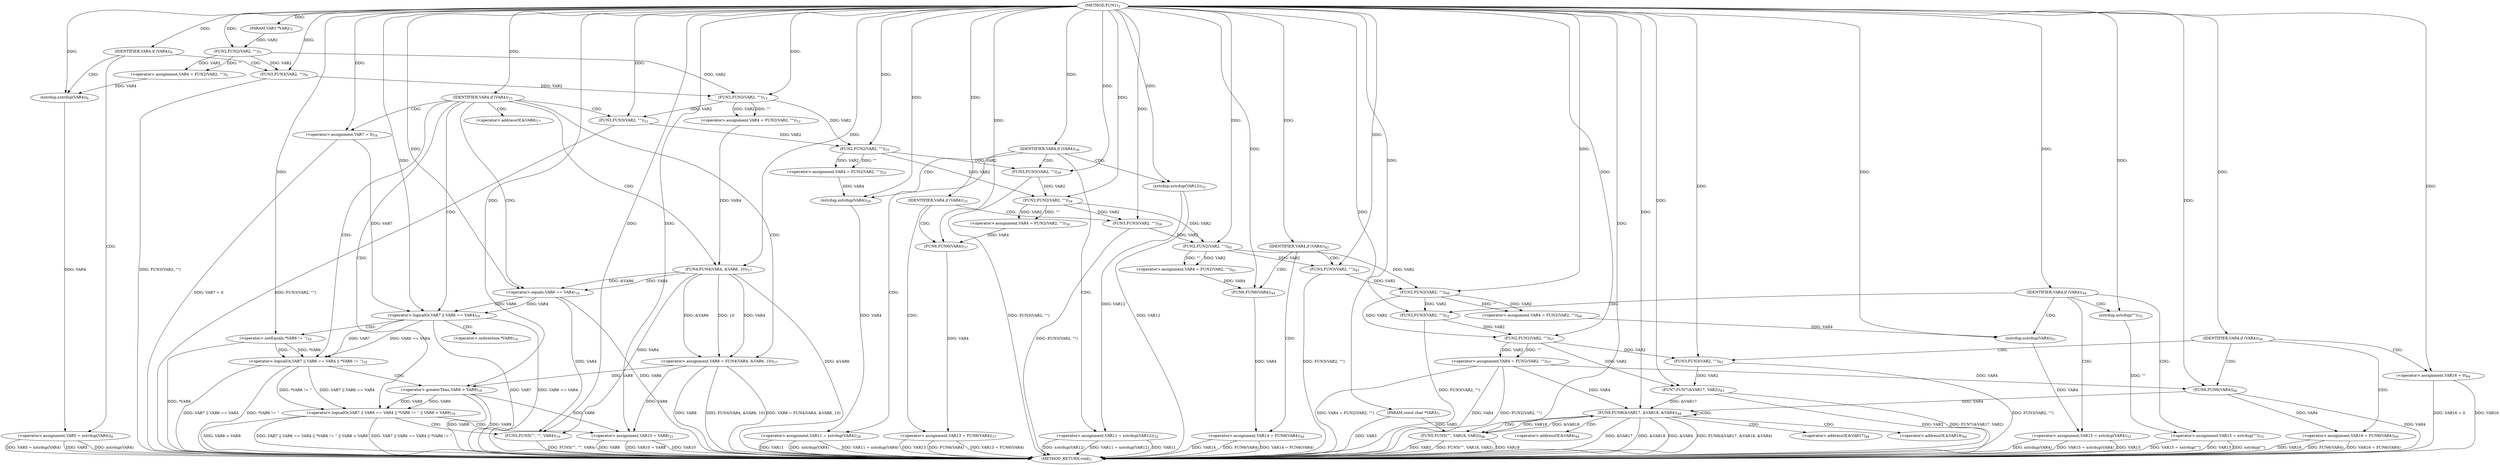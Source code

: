 digraph "FUN1" {  
"8" [label = <(METHOD,FUN1)<SUB>1</SUB>> ]
"187" [label = <(METHOD_RETURN,void)<SUB>1</SUB>> ]
"9" [label = <(PARAM,VAR1 *VAR2)<SUB>1</SUB>> ]
"10" [label = <(PARAM,const char *VAR3)<SUB>1</SUB>> ]
"13" [label = <(&lt;operator&gt;.assignment,VAR4 = FUN2(VAR2, &quot;&quot;))<SUB>5</SUB>> ]
"28" [label = <(&lt;operator&gt;.assignment,VAR4 = FUN2(VAR2, &quot;&quot;))<SUB>12</SUB>> ]
"76" [label = <(&lt;operator&gt;.assignment,VAR4 = FUN2(VAR2, &quot;&quot;))<SUB>25</SUB>> ]
"97" [label = <(&lt;operator&gt;.assignment,VAR4 = FUN2(VAR2, &quot;&quot;))<SUB>34</SUB>> ]
"112" [label = <(&lt;operator&gt;.assignment,VAR4 = FUN2(VAR2, &quot;&quot;))<SUB>41</SUB>> ]
"127" [label = <(&lt;operator&gt;.assignment,VAR4 = FUN2(VAR2, &quot;&quot;))<SUB>48</SUB>> ]
"148" [label = <(&lt;operator&gt;.assignment,VAR4 = FUN2(VAR2, &quot;&quot;))<SUB>57</SUB>> ]
"170" [label = <(FUN7,FUN7(&amp;VAR17, VAR2))<SUB>83</SUB>> ]
"19" [label = <(IDENTIFIER,VAR4,if (VAR4))<SUB>6</SUB>> ]
"34" [label = <(IDENTIFIER,VAR4,if (VAR4))<SUB>13</SUB>> ]
"82" [label = <(IDENTIFIER,VAR4,if (VAR4))<SUB>26</SUB>> ]
"103" [label = <(IDENTIFIER,VAR4,if (VAR4))<SUB>35</SUB>> ]
"118" [label = <(IDENTIFIER,VAR4,if (VAR4))<SUB>42</SUB>> ]
"133" [label = <(IDENTIFIER,VAR4,if (VAR4))<SUB>49</SUB>> ]
"154" [label = <(IDENTIFIER,VAR4,if (VAR4))<SUB>58</SUB>> ]
"175" [label = <(FUN8,FUN8(&amp;VAR17, &amp;VAR18, &amp;VAR4))<SUB>84</SUB>> ]
"15" [label = <(FUN2,FUN2(VAR2, &quot;&quot;))<SUB>5</SUB>> ]
"21" [label = <(&lt;operator&gt;.assignment,VAR5 = xstrdup(VAR4))<SUB>8</SUB>> ]
"25" [label = <(FUN3,FUN3(VAR2, &quot;&quot;))<SUB>9</SUB>> ]
"30" [label = <(FUN2,FUN2(VAR2, &quot;&quot;))<SUB>12</SUB>> ]
"37" [label = <(&lt;operator&gt;.assignment,VAR7 = 0)<SUB>16</SUB>> ]
"41" [label = <(&lt;operator&gt;.assignment,VAR8 = FUN4(VAR4, &amp;VAR6, 10))<SUB>17</SUB>> ]
"73" [label = <(FUN3,FUN3(VAR2, &quot;&quot;))<SUB>22</SUB>> ]
"78" [label = <(FUN2,FUN2(VAR2, &quot;&quot;))<SUB>25</SUB>> ]
"84" [label = <(&lt;operator&gt;.assignment,VAR11 = xstrdup(VAR4))<SUB>28</SUB>> ]
"88" [label = <(FUN3,FUN3(VAR2, &quot;&quot;))<SUB>29</SUB>> ]
"99" [label = <(FUN2,FUN2(VAR2, &quot;&quot;))<SUB>34</SUB>> ]
"105" [label = <(&lt;operator&gt;.assignment,VAR13 = FUN6(VAR4))<SUB>37</SUB>> ]
"109" [label = <(FUN3,FUN3(VAR2, &quot;&quot;))<SUB>38</SUB>> ]
"114" [label = <(FUN2,FUN2(VAR2, &quot;&quot;))<SUB>41</SUB>> ]
"120" [label = <(&lt;operator&gt;.assignment,VAR14 = FUN6(VAR4))<SUB>44</SUB>> ]
"124" [label = <(FUN3,FUN3(VAR2, &quot;&quot;))<SUB>45</SUB>> ]
"129" [label = <(FUN2,FUN2(VAR2, &quot;&quot;))<SUB>48</SUB>> ]
"135" [label = <(&lt;operator&gt;.assignment,VAR15 = xstrdup(VAR4))<SUB>51</SUB>> ]
"139" [label = <(FUN3,FUN3(VAR2, &quot;&quot;))<SUB>52</SUB>> ]
"150" [label = <(FUN2,FUN2(VAR2, &quot;&quot;))<SUB>57</SUB>> ]
"156" [label = <(&lt;operator&gt;.assignment,VAR16 = FUN6(VAR4))<SUB>60</SUB>> ]
"160" [label = <(FUN3,FUN3(VAR2, &quot;&quot;))<SUB>61</SUB>> ]
"183" [label = <(FUN5,FUN5(&quot;&quot;, VAR18, VAR3))<SUB>86</SUB>> ]
"49" [label = <(&lt;operator&gt;.logicalOr,VAR7 || VAR6 == VAR4 || *VAR6 != '' || VAR8 &gt; VAR9)<SUB>18</SUB>> ]
"93" [label = <(&lt;operator&gt;.assignment,VAR11 = xstrdup(VAR12))<SUB>32</SUB>> ]
"144" [label = <(&lt;operator&gt;.assignment,VAR15 = xstrdup(&quot;&quot;))<SUB>55</SUB>> ]
"165" [label = <(&lt;operator&gt;.assignment,VAR16 = 0)<SUB>64</SUB>> ]
"23" [label = <(xstrdup,xstrdup(VAR4))<SUB>8</SUB>> ]
"43" [label = <(FUN4,FUN4(VAR4, &amp;VAR6, 10))<SUB>17</SUB>> ]
"64" [label = <(FUN5,FUN5(&quot;&quot;, &quot;&quot;, VAR4))<SUB>19</SUB>> ]
"86" [label = <(xstrdup,xstrdup(VAR4))<SUB>28</SUB>> ]
"107" [label = <(FUN6,FUN6(VAR4))<SUB>37</SUB>> ]
"122" [label = <(FUN6,FUN6(VAR4))<SUB>44</SUB>> ]
"137" [label = <(xstrdup,xstrdup(VAR4))<SUB>51</SUB>> ]
"158" [label = <(FUN6,FUN6(VAR4))<SUB>60</SUB>> ]
"50" [label = <(&lt;operator&gt;.logicalOr,VAR7 || VAR6 == VAR4 || *VAR6 != '')<SUB>18</SUB>> ]
"60" [label = <(&lt;operator&gt;.greaterThan,VAR8 &gt; VAR9)<SUB>18</SUB>> ]
"70" [label = <(&lt;operator&gt;.assignment,VAR10 = VAR8)<SUB>21</SUB>> ]
"95" [label = <(xstrdup,xstrdup(VAR12))<SUB>32</SUB>> ]
"146" [label = <(xstrdup,xstrdup(&quot;&quot;))<SUB>55</SUB>> ]
"51" [label = <(&lt;operator&gt;.logicalOr,VAR7 || VAR6 == VAR4)<SUB>18</SUB>> ]
"56" [label = <(&lt;operator&gt;.notEquals,*VAR6 != '')<SUB>18</SUB>> ]
"53" [label = <(&lt;operator&gt;.equals,VAR6 == VAR4)<SUB>18</SUB>> ]
"176" [label = <(&lt;operator&gt;.addressOf,&amp;VAR17)<SUB>84</SUB>> ]
"178" [label = <(&lt;operator&gt;.addressOf,&amp;VAR18)<SUB>84</SUB>> ]
"180" [label = <(&lt;operator&gt;.addressOf,&amp;VAR4)<SUB>84</SUB>> ]
"45" [label = <(&lt;operator&gt;.addressOf,&amp;VAR6)<SUB>17</SUB>> ]
"57" [label = <(&lt;operator&gt;.indirection,*VAR6)<SUB>18</SUB>> ]
  "10" -> "187"  [ label = "DDG: VAR3"] 
  "21" -> "187"  [ label = "DDG: xstrdup(VAR4)"] 
  "21" -> "187"  [ label = "DDG: VAR5 = xstrdup(VAR4)"] 
  "25" -> "187"  [ label = "DDG: FUN3(VAR2, &quot;&quot;)"] 
  "37" -> "187"  [ label = "DDG: VAR7 = 0"] 
  "41" -> "187"  [ label = "DDG: VAR8"] 
  "43" -> "187"  [ label = "DDG: &amp;VAR6"] 
  "41" -> "187"  [ label = "DDG: FUN4(VAR4, &amp;VAR6, 10)"] 
  "41" -> "187"  [ label = "DDG: VAR8 = FUN4(VAR4, &amp;VAR6, 10)"] 
  "51" -> "187"  [ label = "DDG: VAR7"] 
  "53" -> "187"  [ label = "DDG: VAR6"] 
  "51" -> "187"  [ label = "DDG: VAR6 == VAR4"] 
  "50" -> "187"  [ label = "DDG: VAR7 || VAR6 == VAR4"] 
  "56" -> "187"  [ label = "DDG: *VAR6"] 
  "50" -> "187"  [ label = "DDG: *VAR6 != ''"] 
  "49" -> "187"  [ label = "DDG: VAR7 || VAR6 == VAR4 || *VAR6 != ''"] 
  "60" -> "187"  [ label = "DDG: VAR8"] 
  "49" -> "187"  [ label = "DDG: VAR8 &gt; VAR9"] 
  "49" -> "187"  [ label = "DDG: VAR7 || VAR6 == VAR4 || *VAR6 != '' || VAR8 &gt; VAR9"] 
  "70" -> "187"  [ label = "DDG: VAR8"] 
  "70" -> "187"  [ label = "DDG: VAR10 = VAR8"] 
  "64" -> "187"  [ label = "DDG: FUN5(&quot;&quot;, &quot;&quot;, VAR4)"] 
  "73" -> "187"  [ label = "DDG: FUN3(VAR2, &quot;&quot;)"] 
  "93" -> "187"  [ label = "DDG: VAR11"] 
  "93" -> "187"  [ label = "DDG: xstrdup(VAR12)"] 
  "93" -> "187"  [ label = "DDG: VAR11 = xstrdup(VAR12)"] 
  "84" -> "187"  [ label = "DDG: VAR11"] 
  "84" -> "187"  [ label = "DDG: xstrdup(VAR4)"] 
  "84" -> "187"  [ label = "DDG: VAR11 = xstrdup(VAR4)"] 
  "88" -> "187"  [ label = "DDG: FUN3(VAR2, &quot;&quot;)"] 
  "105" -> "187"  [ label = "DDG: FUN6(VAR4)"] 
  "105" -> "187"  [ label = "DDG: VAR13 = FUN6(VAR4)"] 
  "109" -> "187"  [ label = "DDG: FUN3(VAR2, &quot;&quot;)"] 
  "120" -> "187"  [ label = "DDG: FUN6(VAR4)"] 
  "120" -> "187"  [ label = "DDG: VAR14 = FUN6(VAR4)"] 
  "124" -> "187"  [ label = "DDG: FUN3(VAR2, &quot;&quot;)"] 
  "144" -> "187"  [ label = "DDG: VAR15"] 
  "144" -> "187"  [ label = "DDG: xstrdup(&quot;&quot;)"] 
  "144" -> "187"  [ label = "DDG: VAR15 = xstrdup(&quot;&quot;)"] 
  "135" -> "187"  [ label = "DDG: VAR15"] 
  "135" -> "187"  [ label = "DDG: xstrdup(VAR4)"] 
  "135" -> "187"  [ label = "DDG: VAR15 = xstrdup(VAR4)"] 
  "139" -> "187"  [ label = "DDG: FUN3(VAR2, &quot;&quot;)"] 
  "148" -> "187"  [ label = "DDG: VAR4"] 
  "148" -> "187"  [ label = "DDG: FUN2(VAR2, &quot;&quot;)"] 
  "148" -> "187"  [ label = "DDG: VAR4 = FUN2(VAR2, &quot;&quot;)"] 
  "165" -> "187"  [ label = "DDG: VAR16"] 
  "165" -> "187"  [ label = "DDG: VAR16 = 0"] 
  "156" -> "187"  [ label = "DDG: VAR16"] 
  "158" -> "187"  [ label = "DDG: VAR4"] 
  "156" -> "187"  [ label = "DDG: FUN6(VAR4)"] 
  "156" -> "187"  [ label = "DDG: VAR16 = FUN6(VAR4)"] 
  "160" -> "187"  [ label = "DDG: FUN3(VAR2, &quot;&quot;)"] 
  "170" -> "187"  [ label = "DDG: VAR2"] 
  "170" -> "187"  [ label = "DDG: FUN7(&amp;VAR17, VAR2)"] 
  "175" -> "187"  [ label = "DDG: &amp;VAR17"] 
  "175" -> "187"  [ label = "DDG: &amp;VAR18"] 
  "175" -> "187"  [ label = "DDG: &amp;VAR4"] 
  "175" -> "187"  [ label = "DDG: FUN8(&amp;VAR17, &amp;VAR18, &amp;VAR4)"] 
  "183" -> "187"  [ label = "DDG: VAR18"] 
  "183" -> "187"  [ label = "DDG: VAR3"] 
  "183" -> "187"  [ label = "DDG: FUN5(&quot;&quot;, VAR18, VAR3)"] 
  "70" -> "187"  [ label = "DDG: VAR10"] 
  "105" -> "187"  [ label = "DDG: VAR13"] 
  "120" -> "187"  [ label = "DDG: VAR14"] 
  "95" -> "187"  [ label = "DDG: VAR12"] 
  "21" -> "187"  [ label = "DDG: VAR5"] 
  "60" -> "187"  [ label = "DDG: VAR9"] 
  "8" -> "9"  [ label = "DDG: "] 
  "8" -> "10"  [ label = "DDG: "] 
  "15" -> "13"  [ label = "DDG: VAR2"] 
  "15" -> "13"  [ label = "DDG: &quot;&quot;"] 
  "30" -> "28"  [ label = "DDG: VAR2"] 
  "30" -> "28"  [ label = "DDG: &quot;&quot;"] 
  "78" -> "76"  [ label = "DDG: VAR2"] 
  "78" -> "76"  [ label = "DDG: &quot;&quot;"] 
  "99" -> "97"  [ label = "DDG: VAR2"] 
  "99" -> "97"  [ label = "DDG: &quot;&quot;"] 
  "114" -> "112"  [ label = "DDG: VAR2"] 
  "114" -> "112"  [ label = "DDG: &quot;&quot;"] 
  "129" -> "127"  [ label = "DDG: VAR2"] 
  "129" -> "127"  [ label = "DDG: &quot;&quot;"] 
  "150" -> "148"  [ label = "DDG: VAR2"] 
  "150" -> "148"  [ label = "DDG: &quot;&quot;"] 
  "8" -> "19"  [ label = "DDG: "] 
  "8" -> "34"  [ label = "DDG: "] 
  "8" -> "82"  [ label = "DDG: "] 
  "8" -> "103"  [ label = "DDG: "] 
  "8" -> "118"  [ label = "DDG: "] 
  "8" -> "133"  [ label = "DDG: "] 
  "8" -> "154"  [ label = "DDG: "] 
  "8" -> "170"  [ label = "DDG: "] 
  "150" -> "170"  [ label = "DDG: VAR2"] 
  "160" -> "170"  [ label = "DDG: VAR2"] 
  "9" -> "15"  [ label = "DDG: VAR2"] 
  "8" -> "15"  [ label = "DDG: "] 
  "23" -> "21"  [ label = "DDG: VAR4"] 
  "15" -> "30"  [ label = "DDG: VAR2"] 
  "25" -> "30"  [ label = "DDG: VAR2"] 
  "8" -> "30"  [ label = "DDG: "] 
  "8" -> "37"  [ label = "DDG: "] 
  "43" -> "41"  [ label = "DDG: VAR4"] 
  "43" -> "41"  [ label = "DDG: &amp;VAR6"] 
  "43" -> "41"  [ label = "DDG: 10"] 
  "30" -> "78"  [ label = "DDG: VAR2"] 
  "73" -> "78"  [ label = "DDG: VAR2"] 
  "8" -> "78"  [ label = "DDG: "] 
  "86" -> "84"  [ label = "DDG: VAR4"] 
  "78" -> "99"  [ label = "DDG: VAR2"] 
  "88" -> "99"  [ label = "DDG: VAR2"] 
  "8" -> "99"  [ label = "DDG: "] 
  "107" -> "105"  [ label = "DDG: VAR4"] 
  "99" -> "114"  [ label = "DDG: VAR2"] 
  "109" -> "114"  [ label = "DDG: VAR2"] 
  "8" -> "114"  [ label = "DDG: "] 
  "122" -> "120"  [ label = "DDG: VAR4"] 
  "114" -> "129"  [ label = "DDG: VAR2"] 
  "124" -> "129"  [ label = "DDG: VAR2"] 
  "8" -> "129"  [ label = "DDG: "] 
  "137" -> "135"  [ label = "DDG: VAR4"] 
  "129" -> "150"  [ label = "DDG: VAR2"] 
  "139" -> "150"  [ label = "DDG: VAR2"] 
  "8" -> "150"  [ label = "DDG: "] 
  "158" -> "156"  [ label = "DDG: VAR4"] 
  "170" -> "175"  [ label = "DDG: &amp;VAR17"] 
  "8" -> "175"  [ label = "DDG: "] 
  "183" -> "175"  [ label = "DDG: VAR18"] 
  "148" -> "175"  [ label = "DDG: VAR4"] 
  "158" -> "175"  [ label = "DDG: VAR4"] 
  "15" -> "25"  [ label = "DDG: VAR2"] 
  "8" -> "25"  [ label = "DDG: "] 
  "30" -> "73"  [ label = "DDG: VAR2"] 
  "8" -> "73"  [ label = "DDG: "] 
  "78" -> "88"  [ label = "DDG: VAR2"] 
  "8" -> "88"  [ label = "DDG: "] 
  "95" -> "93"  [ label = "DDG: VAR12"] 
  "99" -> "109"  [ label = "DDG: VAR2"] 
  "8" -> "109"  [ label = "DDG: "] 
  "114" -> "124"  [ label = "DDG: VAR2"] 
  "8" -> "124"  [ label = "DDG: "] 
  "129" -> "139"  [ label = "DDG: VAR2"] 
  "8" -> "139"  [ label = "DDG: "] 
  "146" -> "144"  [ label = "DDG: &quot;&quot;"] 
  "150" -> "160"  [ label = "DDG: VAR2"] 
  "8" -> "160"  [ label = "DDG: "] 
  "8" -> "165"  [ label = "DDG: "] 
  "8" -> "183"  [ label = "DDG: "] 
  "175" -> "183"  [ label = "DDG: &amp;VAR18"] 
  "10" -> "183"  [ label = "DDG: VAR3"] 
  "13" -> "23"  [ label = "DDG: VAR4"] 
  "8" -> "23"  [ label = "DDG: "] 
  "28" -> "43"  [ label = "DDG: VAR4"] 
  "8" -> "43"  [ label = "DDG: "] 
  "50" -> "49"  [ label = "DDG: VAR7 || VAR6 == VAR4"] 
  "50" -> "49"  [ label = "DDG: *VAR6 != ''"] 
  "60" -> "49"  [ label = "DDG: VAR8"] 
  "60" -> "49"  [ label = "DDG: VAR9"] 
  "76" -> "86"  [ label = "DDG: VAR4"] 
  "8" -> "86"  [ label = "DDG: "] 
  "97" -> "107"  [ label = "DDG: VAR4"] 
  "8" -> "107"  [ label = "DDG: "] 
  "112" -> "122"  [ label = "DDG: VAR4"] 
  "8" -> "122"  [ label = "DDG: "] 
  "127" -> "137"  [ label = "DDG: VAR4"] 
  "8" -> "137"  [ label = "DDG: "] 
  "148" -> "158"  [ label = "DDG: VAR4"] 
  "8" -> "158"  [ label = "DDG: "] 
  "51" -> "50"  [ label = "DDG: VAR7"] 
  "51" -> "50"  [ label = "DDG: VAR6 == VAR4"] 
  "56" -> "50"  [ label = "DDG: *VAR6"] 
  "56" -> "50"  [ label = "DDG: ''"] 
  "41" -> "60"  [ label = "DDG: VAR8"] 
  "8" -> "60"  [ label = "DDG: "] 
  "8" -> "64"  [ label = "DDG: "] 
  "43" -> "64"  [ label = "DDG: VAR4"] 
  "53" -> "64"  [ label = "DDG: VAR4"] 
  "41" -> "70"  [ label = "DDG: VAR8"] 
  "60" -> "70"  [ label = "DDG: VAR8"] 
  "8" -> "70"  [ label = "DDG: "] 
  "8" -> "95"  [ label = "DDG: "] 
  "8" -> "146"  [ label = "DDG: "] 
  "37" -> "51"  [ label = "DDG: VAR7"] 
  "8" -> "51"  [ label = "DDG: "] 
  "53" -> "51"  [ label = "DDG: VAR6"] 
  "53" -> "51"  [ label = "DDG: VAR4"] 
  "8" -> "56"  [ label = "DDG: "] 
  "43" -> "53"  [ label = "DDG: &amp;VAR6"] 
  "8" -> "53"  [ label = "DDG: "] 
  "43" -> "53"  [ label = "DDG: VAR4"] 
  "19" -> "21"  [ label = "CDG: "] 
  "19" -> "25"  [ label = "CDG: "] 
  "19" -> "23"  [ label = "CDG: "] 
  "34" -> "73"  [ label = "CDG: "] 
  "34" -> "51"  [ label = "CDG: "] 
  "34" -> "37"  [ label = "CDG: "] 
  "34" -> "50"  [ label = "CDG: "] 
  "34" -> "43"  [ label = "CDG: "] 
  "34" -> "49"  [ label = "CDG: "] 
  "34" -> "45"  [ label = "CDG: "] 
  "34" -> "41"  [ label = "CDG: "] 
  "34" -> "53"  [ label = "CDG: "] 
  "82" -> "84"  [ label = "CDG: "] 
  "82" -> "95"  [ label = "CDG: "] 
  "82" -> "93"  [ label = "CDG: "] 
  "82" -> "88"  [ label = "CDG: "] 
  "82" -> "86"  [ label = "CDG: "] 
  "103" -> "107"  [ label = "CDG: "] 
  "103" -> "105"  [ label = "CDG: "] 
  "103" -> "109"  [ label = "CDG: "] 
  "118" -> "120"  [ label = "CDG: "] 
  "118" -> "122"  [ label = "CDG: "] 
  "118" -> "124"  [ label = "CDG: "] 
  "133" -> "146"  [ label = "CDG: "] 
  "133" -> "144"  [ label = "CDG: "] 
  "133" -> "137"  [ label = "CDG: "] 
  "133" -> "139"  [ label = "CDG: "] 
  "133" -> "135"  [ label = "CDG: "] 
  "154" -> "158"  [ label = "CDG: "] 
  "154" -> "160"  [ label = "CDG: "] 
  "154" -> "165"  [ label = "CDG: "] 
  "154" -> "156"  [ label = "CDG: "] 
  "175" -> "178"  [ label = "CDG: "] 
  "175" -> "180"  [ label = "CDG: "] 
  "175" -> "183"  [ label = "CDG: "] 
  "175" -> "176"  [ label = "CDG: "] 
  "175" -> "175"  [ label = "CDG: "] 
  "49" -> "64"  [ label = "CDG: "] 
  "49" -> "70"  [ label = "CDG: "] 
  "50" -> "60"  [ label = "CDG: "] 
  "51" -> "57"  [ label = "CDG: "] 
  "51" -> "56"  [ label = "CDG: "] 
}
